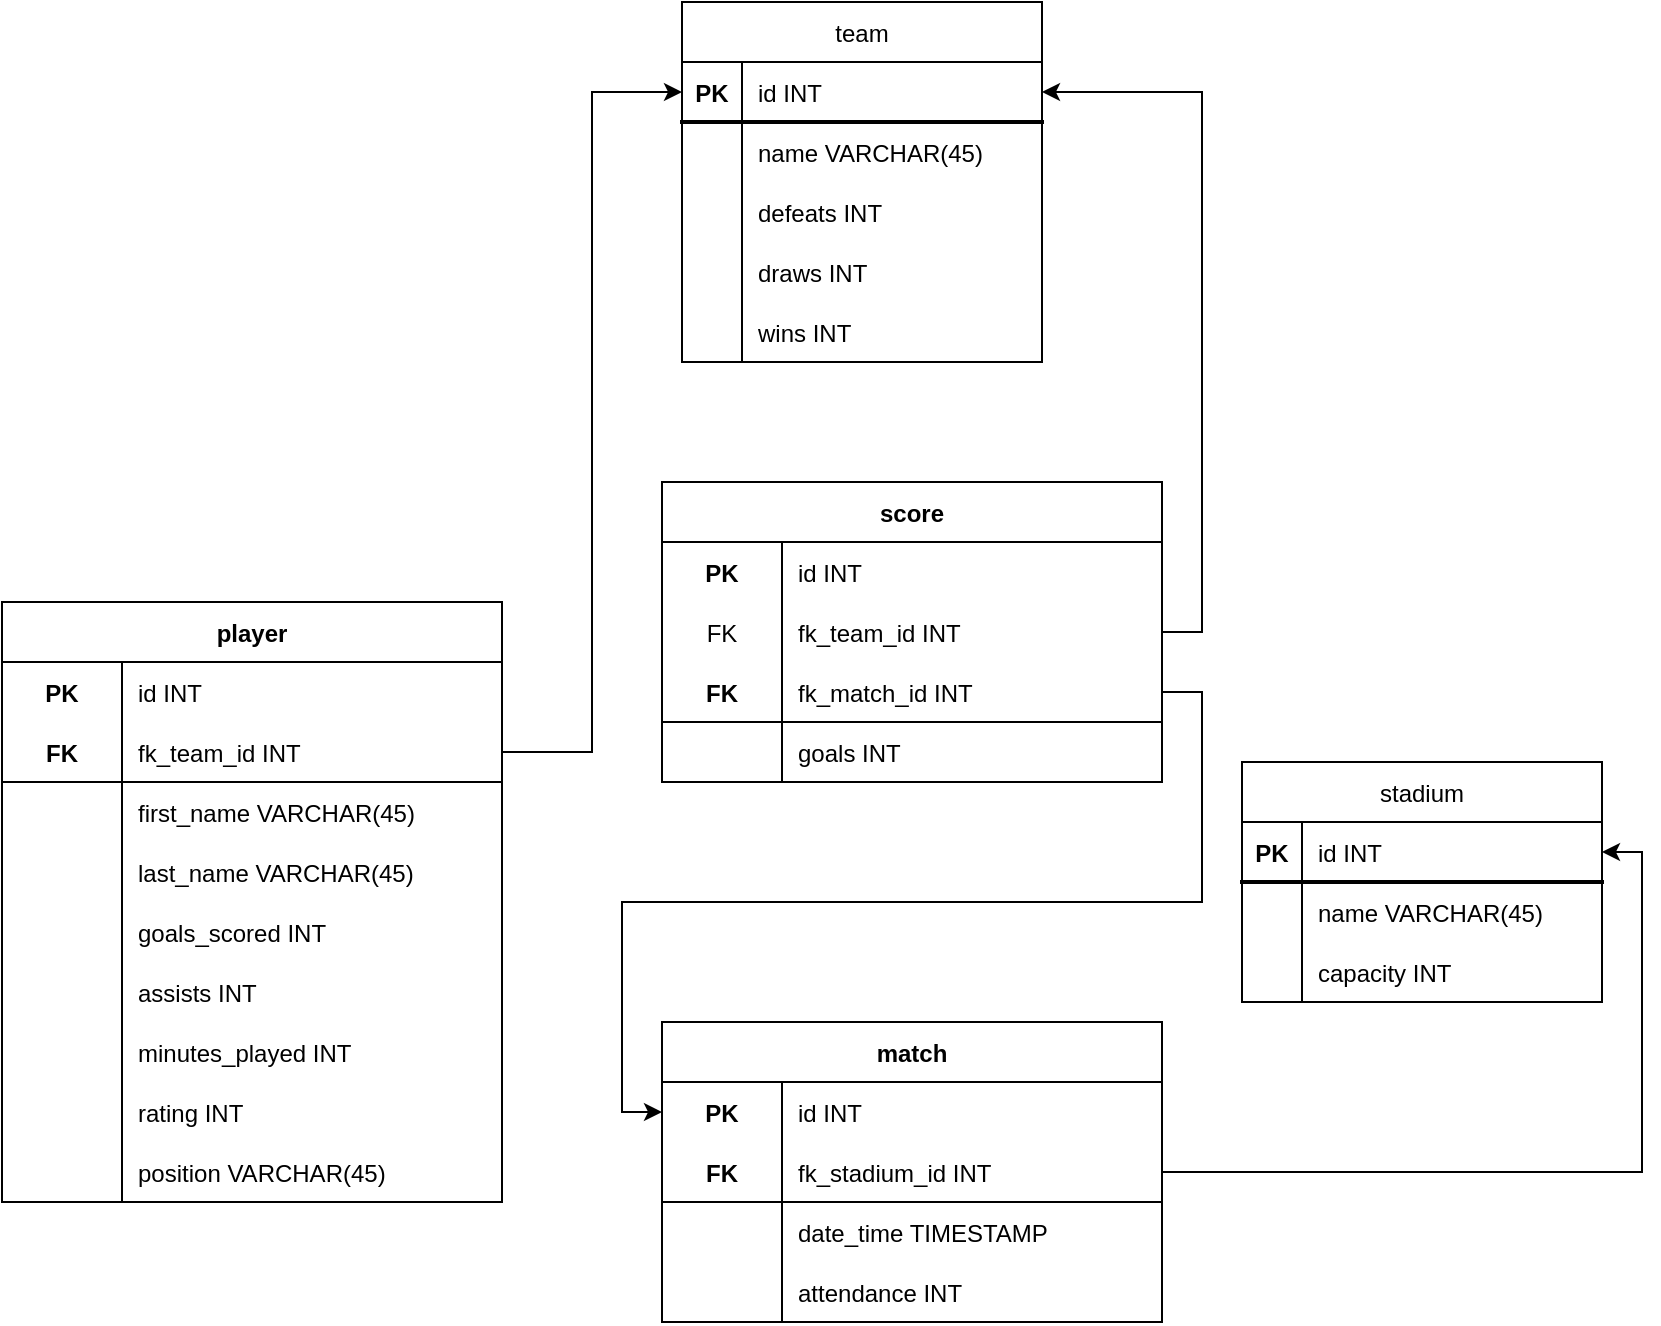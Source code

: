 <mxfile version="20.6.0" type="github">
  <diagram id="R2lEEEUBdFMjLlhIrx00" name="Page-1">
    <mxGraphModel dx="1422" dy="1856" grid="1" gridSize="10" guides="1" tooltips="1" connect="1" arrows="1" fold="1" page="1" pageScale="1" pageWidth="850" pageHeight="1100" math="0" shadow="0" extFonts="Permanent Marker^https://fonts.googleapis.com/css?family=Permanent+Marker">
      <root>
        <mxCell id="0" />
        <mxCell id="1" parent="0" />
        <mxCell id="I-8Jb-c6i_d0x6bj5Tj_-14" value="player" style="shape=table;startSize=30;container=1;collapsible=1;childLayout=tableLayout;fixedRows=1;rowLines=0;fontStyle=1;align=center;resizeLast=1;" vertex="1" parent="1">
          <mxGeometry x="20" y="150" width="250" height="300" as="geometry" />
        </mxCell>
        <mxCell id="I-8Jb-c6i_d0x6bj5Tj_-15" value="" style="shape=tableRow;horizontal=0;startSize=0;swimlaneHead=0;swimlaneBody=0;fillColor=none;collapsible=0;dropTarget=0;points=[[0,0.5],[1,0.5]];portConstraint=eastwest;top=0;left=0;right=0;bottom=0;" vertex="1" parent="I-8Jb-c6i_d0x6bj5Tj_-14">
          <mxGeometry y="30" width="250" height="30" as="geometry" />
        </mxCell>
        <mxCell id="I-8Jb-c6i_d0x6bj5Tj_-16" value="PK" style="shape=partialRectangle;connectable=0;fillColor=none;top=0;left=0;bottom=0;right=0;fontStyle=1;overflow=hidden;" vertex="1" parent="I-8Jb-c6i_d0x6bj5Tj_-15">
          <mxGeometry width="60" height="30" as="geometry">
            <mxRectangle width="60" height="30" as="alternateBounds" />
          </mxGeometry>
        </mxCell>
        <mxCell id="I-8Jb-c6i_d0x6bj5Tj_-17" value="id INT" style="shape=partialRectangle;connectable=0;fillColor=none;top=0;left=0;bottom=0;right=0;align=left;spacingLeft=6;fontStyle=0;overflow=hidden;" vertex="1" parent="I-8Jb-c6i_d0x6bj5Tj_-15">
          <mxGeometry x="60" width="190" height="30" as="geometry">
            <mxRectangle width="190" height="30" as="alternateBounds" />
          </mxGeometry>
        </mxCell>
        <mxCell id="I-8Jb-c6i_d0x6bj5Tj_-18" value="" style="shape=tableRow;horizontal=0;startSize=0;swimlaneHead=0;swimlaneBody=0;fillColor=none;collapsible=0;dropTarget=0;points=[[0,0.5],[1,0.5]];portConstraint=eastwest;top=0;left=0;right=0;bottom=1;" vertex="1" parent="I-8Jb-c6i_d0x6bj5Tj_-14">
          <mxGeometry y="60" width="250" height="30" as="geometry" />
        </mxCell>
        <mxCell id="I-8Jb-c6i_d0x6bj5Tj_-19" value="FK" style="shape=partialRectangle;connectable=0;fillColor=none;top=0;left=0;bottom=0;right=0;fontStyle=1;overflow=hidden;" vertex="1" parent="I-8Jb-c6i_d0x6bj5Tj_-18">
          <mxGeometry width="60" height="30" as="geometry">
            <mxRectangle width="60" height="30" as="alternateBounds" />
          </mxGeometry>
        </mxCell>
        <mxCell id="I-8Jb-c6i_d0x6bj5Tj_-20" value="fk_team_id INT" style="shape=partialRectangle;connectable=0;fillColor=none;top=0;left=0;bottom=0;right=0;align=left;spacingLeft=6;fontStyle=0;overflow=hidden;" vertex="1" parent="I-8Jb-c6i_d0x6bj5Tj_-18">
          <mxGeometry x="60" width="190" height="30" as="geometry">
            <mxRectangle width="190" height="30" as="alternateBounds" />
          </mxGeometry>
        </mxCell>
        <mxCell id="I-8Jb-c6i_d0x6bj5Tj_-21" value="" style="shape=tableRow;horizontal=0;startSize=0;swimlaneHead=0;swimlaneBody=0;fillColor=none;collapsible=0;dropTarget=0;points=[[0,0.5],[1,0.5]];portConstraint=eastwest;top=0;left=0;right=0;bottom=0;" vertex="1" parent="I-8Jb-c6i_d0x6bj5Tj_-14">
          <mxGeometry y="90" width="250" height="30" as="geometry" />
        </mxCell>
        <mxCell id="I-8Jb-c6i_d0x6bj5Tj_-22" value="" style="shape=partialRectangle;connectable=0;fillColor=none;top=0;left=0;bottom=0;right=0;editable=1;overflow=hidden;" vertex="1" parent="I-8Jb-c6i_d0x6bj5Tj_-21">
          <mxGeometry width="60" height="30" as="geometry">
            <mxRectangle width="60" height="30" as="alternateBounds" />
          </mxGeometry>
        </mxCell>
        <mxCell id="I-8Jb-c6i_d0x6bj5Tj_-23" value="first_name VARCHAR(45)" style="shape=partialRectangle;connectable=0;fillColor=none;top=0;left=0;bottom=0;right=0;align=left;spacingLeft=6;overflow=hidden;" vertex="1" parent="I-8Jb-c6i_d0x6bj5Tj_-21">
          <mxGeometry x="60" width="190" height="30" as="geometry">
            <mxRectangle width="190" height="30" as="alternateBounds" />
          </mxGeometry>
        </mxCell>
        <mxCell id="I-8Jb-c6i_d0x6bj5Tj_-73" value="" style="shape=tableRow;horizontal=0;startSize=0;swimlaneHead=0;swimlaneBody=0;fillColor=none;collapsible=0;dropTarget=0;points=[[0,0.5],[1,0.5]];portConstraint=eastwest;top=0;left=0;right=0;bottom=0;rounded=0;shadow=0;glass=0;sketch=0;strokeWidth=2;" vertex="1" parent="I-8Jb-c6i_d0x6bj5Tj_-14">
          <mxGeometry y="120" width="250" height="30" as="geometry" />
        </mxCell>
        <mxCell id="I-8Jb-c6i_d0x6bj5Tj_-74" value="" style="shape=partialRectangle;connectable=0;fillColor=none;top=0;left=0;bottom=0;right=0;editable=1;overflow=hidden;rounded=0;shadow=0;glass=0;sketch=0;strokeWidth=2;" vertex="1" parent="I-8Jb-c6i_d0x6bj5Tj_-73">
          <mxGeometry width="60" height="30" as="geometry">
            <mxRectangle width="60" height="30" as="alternateBounds" />
          </mxGeometry>
        </mxCell>
        <mxCell id="I-8Jb-c6i_d0x6bj5Tj_-75" value="last_name VARCHAR(45)" style="shape=partialRectangle;connectable=0;fillColor=none;top=0;left=0;bottom=0;right=0;align=left;spacingLeft=6;overflow=hidden;rounded=0;shadow=0;glass=0;sketch=0;strokeWidth=2;" vertex="1" parent="I-8Jb-c6i_d0x6bj5Tj_-73">
          <mxGeometry x="60" width="190" height="30" as="geometry">
            <mxRectangle width="190" height="30" as="alternateBounds" />
          </mxGeometry>
        </mxCell>
        <mxCell id="I-8Jb-c6i_d0x6bj5Tj_-116" value="" style="shape=tableRow;horizontal=0;startSize=0;swimlaneHead=0;swimlaneBody=0;fillColor=none;collapsible=0;dropTarget=0;points=[[0,0.5],[1,0.5]];portConstraint=eastwest;top=0;left=0;right=0;bottom=0;rounded=0;shadow=0;glass=0;sketch=0;strokeColor=default;strokeWidth=1;" vertex="1" parent="I-8Jb-c6i_d0x6bj5Tj_-14">
          <mxGeometry y="150" width="250" height="30" as="geometry" />
        </mxCell>
        <mxCell id="I-8Jb-c6i_d0x6bj5Tj_-117" value="" style="shape=partialRectangle;connectable=0;fillColor=none;top=0;left=0;bottom=0;right=0;editable=1;overflow=hidden;rounded=0;shadow=0;glass=0;sketch=0;strokeColor=default;strokeWidth=1;" vertex="1" parent="I-8Jb-c6i_d0x6bj5Tj_-116">
          <mxGeometry width="60" height="30" as="geometry">
            <mxRectangle width="60" height="30" as="alternateBounds" />
          </mxGeometry>
        </mxCell>
        <mxCell id="I-8Jb-c6i_d0x6bj5Tj_-118" value="goals_scored INT" style="shape=partialRectangle;connectable=0;fillColor=none;top=0;left=0;bottom=0;right=0;align=left;spacingLeft=6;overflow=hidden;rounded=0;shadow=0;glass=0;sketch=0;strokeColor=default;strokeWidth=1;" vertex="1" parent="I-8Jb-c6i_d0x6bj5Tj_-116">
          <mxGeometry x="60" width="190" height="30" as="geometry">
            <mxRectangle width="190" height="30" as="alternateBounds" />
          </mxGeometry>
        </mxCell>
        <mxCell id="I-8Jb-c6i_d0x6bj5Tj_-123" value="" style="shape=tableRow;horizontal=0;startSize=0;swimlaneHead=0;swimlaneBody=0;fillColor=none;collapsible=0;dropTarget=0;points=[[0,0.5],[1,0.5]];portConstraint=eastwest;top=0;left=0;right=0;bottom=0;rounded=0;shadow=0;glass=0;sketch=0;strokeColor=default;strokeWidth=1;" vertex="1" parent="I-8Jb-c6i_d0x6bj5Tj_-14">
          <mxGeometry y="180" width="250" height="30" as="geometry" />
        </mxCell>
        <mxCell id="I-8Jb-c6i_d0x6bj5Tj_-124" value="" style="shape=partialRectangle;connectable=0;fillColor=none;top=0;left=0;bottom=0;right=0;editable=1;overflow=hidden;rounded=0;shadow=0;glass=0;sketch=0;strokeColor=default;strokeWidth=1;" vertex="1" parent="I-8Jb-c6i_d0x6bj5Tj_-123">
          <mxGeometry width="60" height="30" as="geometry">
            <mxRectangle width="60" height="30" as="alternateBounds" />
          </mxGeometry>
        </mxCell>
        <mxCell id="I-8Jb-c6i_d0x6bj5Tj_-125" value="assists INT" style="shape=partialRectangle;connectable=0;fillColor=none;top=0;left=0;bottom=0;right=0;align=left;spacingLeft=6;overflow=hidden;rounded=0;shadow=0;glass=0;sketch=0;strokeColor=default;strokeWidth=1;" vertex="1" parent="I-8Jb-c6i_d0x6bj5Tj_-123">
          <mxGeometry x="60" width="190" height="30" as="geometry">
            <mxRectangle width="190" height="30" as="alternateBounds" />
          </mxGeometry>
        </mxCell>
        <mxCell id="I-8Jb-c6i_d0x6bj5Tj_-126" value="" style="shape=tableRow;horizontal=0;startSize=0;swimlaneHead=0;swimlaneBody=0;fillColor=none;collapsible=0;dropTarget=0;points=[[0,0.5],[1,0.5]];portConstraint=eastwest;top=0;left=0;right=0;bottom=0;rounded=0;shadow=0;glass=0;sketch=0;strokeColor=default;strokeWidth=1;" vertex="1" parent="I-8Jb-c6i_d0x6bj5Tj_-14">
          <mxGeometry y="210" width="250" height="30" as="geometry" />
        </mxCell>
        <mxCell id="I-8Jb-c6i_d0x6bj5Tj_-127" value="" style="shape=partialRectangle;connectable=0;fillColor=none;top=0;left=0;bottom=0;right=0;editable=1;overflow=hidden;rounded=0;shadow=0;glass=0;sketch=0;strokeColor=default;strokeWidth=1;" vertex="1" parent="I-8Jb-c6i_d0x6bj5Tj_-126">
          <mxGeometry width="60" height="30" as="geometry">
            <mxRectangle width="60" height="30" as="alternateBounds" />
          </mxGeometry>
        </mxCell>
        <mxCell id="I-8Jb-c6i_d0x6bj5Tj_-128" value="minutes_played INT" style="shape=partialRectangle;connectable=0;fillColor=none;top=0;left=0;bottom=0;right=0;align=left;spacingLeft=6;overflow=hidden;rounded=0;shadow=0;glass=0;sketch=0;strokeColor=default;strokeWidth=1;" vertex="1" parent="I-8Jb-c6i_d0x6bj5Tj_-126">
          <mxGeometry x="60" width="190" height="30" as="geometry">
            <mxRectangle width="190" height="30" as="alternateBounds" />
          </mxGeometry>
        </mxCell>
        <mxCell id="I-8Jb-c6i_d0x6bj5Tj_-129" value="" style="shape=tableRow;horizontal=0;startSize=0;swimlaneHead=0;swimlaneBody=0;fillColor=none;collapsible=0;dropTarget=0;points=[[0,0.5],[1,0.5]];portConstraint=eastwest;top=0;left=0;right=0;bottom=0;rounded=0;shadow=0;glass=0;sketch=0;strokeColor=default;strokeWidth=1;" vertex="1" parent="I-8Jb-c6i_d0x6bj5Tj_-14">
          <mxGeometry y="240" width="250" height="30" as="geometry" />
        </mxCell>
        <mxCell id="I-8Jb-c6i_d0x6bj5Tj_-130" value="" style="shape=partialRectangle;connectable=0;fillColor=none;top=0;left=0;bottom=0;right=0;editable=1;overflow=hidden;rounded=0;shadow=0;glass=0;sketch=0;strokeColor=default;strokeWidth=1;" vertex="1" parent="I-8Jb-c6i_d0x6bj5Tj_-129">
          <mxGeometry width="60" height="30" as="geometry">
            <mxRectangle width="60" height="30" as="alternateBounds" />
          </mxGeometry>
        </mxCell>
        <mxCell id="I-8Jb-c6i_d0x6bj5Tj_-131" value="rating INT" style="shape=partialRectangle;connectable=0;fillColor=none;top=0;left=0;bottom=0;right=0;align=left;spacingLeft=6;overflow=hidden;rounded=0;shadow=0;glass=0;sketch=0;strokeColor=default;strokeWidth=1;" vertex="1" parent="I-8Jb-c6i_d0x6bj5Tj_-129">
          <mxGeometry x="60" width="190" height="30" as="geometry">
            <mxRectangle width="190" height="30" as="alternateBounds" />
          </mxGeometry>
        </mxCell>
        <mxCell id="I-8Jb-c6i_d0x6bj5Tj_-76" value="" style="shape=tableRow;horizontal=0;startSize=0;swimlaneHead=0;swimlaneBody=0;fillColor=none;collapsible=0;dropTarget=0;points=[[0,0.5],[1,0.5]];portConstraint=eastwest;top=0;left=0;right=0;bottom=0;rounded=0;shadow=0;glass=0;sketch=0;strokeWidth=2;" vertex="1" parent="I-8Jb-c6i_d0x6bj5Tj_-14">
          <mxGeometry y="270" width="250" height="30" as="geometry" />
        </mxCell>
        <mxCell id="I-8Jb-c6i_d0x6bj5Tj_-77" value="" style="shape=partialRectangle;connectable=0;fillColor=none;top=0;left=0;bottom=0;right=0;editable=1;overflow=hidden;rounded=0;shadow=0;glass=0;sketch=0;strokeWidth=2;" vertex="1" parent="I-8Jb-c6i_d0x6bj5Tj_-76">
          <mxGeometry width="60" height="30" as="geometry">
            <mxRectangle width="60" height="30" as="alternateBounds" />
          </mxGeometry>
        </mxCell>
        <mxCell id="I-8Jb-c6i_d0x6bj5Tj_-78" value="position VARCHAR(45)" style="shape=partialRectangle;connectable=0;fillColor=none;top=0;left=0;bottom=0;right=0;align=left;spacingLeft=6;overflow=hidden;rounded=0;shadow=0;glass=0;sketch=0;strokeWidth=2;" vertex="1" parent="I-8Jb-c6i_d0x6bj5Tj_-76">
          <mxGeometry x="60" width="190" height="30" as="geometry">
            <mxRectangle width="190" height="30" as="alternateBounds" />
          </mxGeometry>
        </mxCell>
        <mxCell id="I-8Jb-c6i_d0x6bj5Tj_-103" value="stadium" style="shape=table;startSize=30;container=1;collapsible=1;childLayout=tableLayout;fixedRows=1;rowLines=0;fontStyle=0;align=center;resizeLast=1;rounded=0;shadow=0;glass=0;sketch=0;strokeWidth=1;swimlaneLine=1;strokeColor=default;" vertex="1" parent="1">
          <mxGeometry x="640" y="230" width="180" height="120" as="geometry" />
        </mxCell>
        <mxCell id="I-8Jb-c6i_d0x6bj5Tj_-104" value="" style="shape=tableRow;horizontal=0;startSize=0;swimlaneHead=0;swimlaneBody=0;fillColor=none;collapsible=0;dropTarget=0;points=[[0,0.5],[1,0.5]];portConstraint=eastwest;top=0;left=0;right=0;bottom=1;rounded=0;shadow=0;glass=0;sketch=0;strokeWidth=2;" vertex="1" parent="I-8Jb-c6i_d0x6bj5Tj_-103">
          <mxGeometry y="30" width="180" height="30" as="geometry" />
        </mxCell>
        <mxCell id="I-8Jb-c6i_d0x6bj5Tj_-105" value="PK" style="shape=partialRectangle;connectable=0;fillColor=none;top=0;left=0;bottom=0;right=0;fontStyle=1;overflow=hidden;rounded=0;shadow=0;glass=0;sketch=0;strokeWidth=2;" vertex="1" parent="I-8Jb-c6i_d0x6bj5Tj_-104">
          <mxGeometry width="30" height="30" as="geometry">
            <mxRectangle width="30" height="30" as="alternateBounds" />
          </mxGeometry>
        </mxCell>
        <mxCell id="I-8Jb-c6i_d0x6bj5Tj_-106" value="id INT" style="shape=partialRectangle;connectable=0;fillColor=none;top=0;left=0;bottom=0;right=0;align=left;spacingLeft=6;fontStyle=0;overflow=hidden;rounded=0;shadow=0;glass=0;sketch=0;strokeWidth=2;" vertex="1" parent="I-8Jb-c6i_d0x6bj5Tj_-104">
          <mxGeometry x="30" width="150" height="30" as="geometry">
            <mxRectangle width="150" height="30" as="alternateBounds" />
          </mxGeometry>
        </mxCell>
        <mxCell id="I-8Jb-c6i_d0x6bj5Tj_-107" value="" style="shape=tableRow;horizontal=0;startSize=0;swimlaneHead=0;swimlaneBody=0;fillColor=none;collapsible=0;dropTarget=0;points=[[0,0.5],[1,0.5]];portConstraint=eastwest;top=0;left=0;right=0;bottom=0;rounded=0;shadow=0;glass=0;sketch=0;strokeWidth=2;" vertex="1" parent="I-8Jb-c6i_d0x6bj5Tj_-103">
          <mxGeometry y="60" width="180" height="30" as="geometry" />
        </mxCell>
        <mxCell id="I-8Jb-c6i_d0x6bj5Tj_-108" value="" style="shape=partialRectangle;connectable=0;fillColor=none;top=0;left=0;bottom=0;right=0;editable=1;overflow=hidden;rounded=0;shadow=0;glass=0;sketch=0;strokeWidth=2;" vertex="1" parent="I-8Jb-c6i_d0x6bj5Tj_-107">
          <mxGeometry width="30" height="30" as="geometry">
            <mxRectangle width="30" height="30" as="alternateBounds" />
          </mxGeometry>
        </mxCell>
        <mxCell id="I-8Jb-c6i_d0x6bj5Tj_-109" value="name VARCHAR(45)" style="shape=partialRectangle;connectable=0;fillColor=none;top=0;left=0;bottom=0;right=0;align=left;spacingLeft=6;overflow=hidden;rounded=0;shadow=0;glass=0;sketch=0;strokeWidth=2;" vertex="1" parent="I-8Jb-c6i_d0x6bj5Tj_-107">
          <mxGeometry x="30" width="150" height="30" as="geometry">
            <mxRectangle width="150" height="30" as="alternateBounds" />
          </mxGeometry>
        </mxCell>
        <mxCell id="I-8Jb-c6i_d0x6bj5Tj_-110" value="" style="shape=tableRow;horizontal=0;startSize=0;swimlaneHead=0;swimlaneBody=0;fillColor=none;collapsible=0;dropTarget=0;points=[[0,0.5],[1,0.5]];portConstraint=eastwest;top=0;left=0;right=0;bottom=0;rounded=0;shadow=0;glass=0;sketch=0;strokeWidth=2;" vertex="1" parent="I-8Jb-c6i_d0x6bj5Tj_-103">
          <mxGeometry y="90" width="180" height="30" as="geometry" />
        </mxCell>
        <mxCell id="I-8Jb-c6i_d0x6bj5Tj_-111" value="" style="shape=partialRectangle;connectable=0;fillColor=none;top=0;left=0;bottom=0;right=0;editable=1;overflow=hidden;rounded=0;shadow=0;glass=0;sketch=0;strokeWidth=2;" vertex="1" parent="I-8Jb-c6i_d0x6bj5Tj_-110">
          <mxGeometry width="30" height="30" as="geometry">
            <mxRectangle width="30" height="30" as="alternateBounds" />
          </mxGeometry>
        </mxCell>
        <mxCell id="I-8Jb-c6i_d0x6bj5Tj_-112" value="capacity INT" style="shape=partialRectangle;connectable=0;fillColor=none;top=0;left=0;bottom=0;right=0;align=left;spacingLeft=6;overflow=hidden;rounded=0;shadow=0;glass=0;sketch=0;strokeWidth=2;" vertex="1" parent="I-8Jb-c6i_d0x6bj5Tj_-110">
          <mxGeometry x="30" width="150" height="30" as="geometry">
            <mxRectangle width="150" height="30" as="alternateBounds" />
          </mxGeometry>
        </mxCell>
        <mxCell id="I-8Jb-c6i_d0x6bj5Tj_-132" value="match" style="shape=table;startSize=30;container=1;collapsible=1;childLayout=tableLayout;fixedRows=1;rowLines=0;fontStyle=1;align=center;resizeLast=1;" vertex="1" parent="1">
          <mxGeometry x="350" y="360" width="250" height="150" as="geometry" />
        </mxCell>
        <mxCell id="I-8Jb-c6i_d0x6bj5Tj_-133" value="" style="shape=tableRow;horizontal=0;startSize=0;swimlaneHead=0;swimlaneBody=0;fillColor=none;collapsible=0;dropTarget=0;points=[[0,0.5],[1,0.5]];portConstraint=eastwest;top=0;left=0;right=0;bottom=0;" vertex="1" parent="I-8Jb-c6i_d0x6bj5Tj_-132">
          <mxGeometry y="30" width="250" height="30" as="geometry" />
        </mxCell>
        <mxCell id="I-8Jb-c6i_d0x6bj5Tj_-134" value="PK" style="shape=partialRectangle;connectable=0;fillColor=none;top=0;left=0;bottom=0;right=0;fontStyle=1;overflow=hidden;" vertex="1" parent="I-8Jb-c6i_d0x6bj5Tj_-133">
          <mxGeometry width="60" height="30" as="geometry">
            <mxRectangle width="60" height="30" as="alternateBounds" />
          </mxGeometry>
        </mxCell>
        <mxCell id="I-8Jb-c6i_d0x6bj5Tj_-135" value="id INT" style="shape=partialRectangle;connectable=0;fillColor=none;top=0;left=0;bottom=0;right=0;align=left;spacingLeft=6;fontStyle=0;overflow=hidden;" vertex="1" parent="I-8Jb-c6i_d0x6bj5Tj_-133">
          <mxGeometry x="60" width="190" height="30" as="geometry">
            <mxRectangle width="190" height="30" as="alternateBounds" />
          </mxGeometry>
        </mxCell>
        <mxCell id="I-8Jb-c6i_d0x6bj5Tj_-136" value="" style="shape=tableRow;horizontal=0;startSize=0;swimlaneHead=0;swimlaneBody=0;fillColor=none;collapsible=0;dropTarget=0;points=[[0,0.5],[1,0.5]];portConstraint=eastwest;top=0;left=0;right=0;bottom=1;" vertex="1" parent="I-8Jb-c6i_d0x6bj5Tj_-132">
          <mxGeometry y="60" width="250" height="30" as="geometry" />
        </mxCell>
        <mxCell id="I-8Jb-c6i_d0x6bj5Tj_-137" value="FK" style="shape=partialRectangle;connectable=0;fillColor=none;top=0;left=0;bottom=0;right=0;fontStyle=1;overflow=hidden;" vertex="1" parent="I-8Jb-c6i_d0x6bj5Tj_-136">
          <mxGeometry width="60" height="30" as="geometry">
            <mxRectangle width="60" height="30" as="alternateBounds" />
          </mxGeometry>
        </mxCell>
        <mxCell id="I-8Jb-c6i_d0x6bj5Tj_-138" value="fk_stadium_id INT" style="shape=partialRectangle;connectable=0;fillColor=none;top=0;left=0;bottom=0;right=0;align=left;spacingLeft=6;fontStyle=0;overflow=hidden;" vertex="1" parent="I-8Jb-c6i_d0x6bj5Tj_-136">
          <mxGeometry x="60" width="190" height="30" as="geometry">
            <mxRectangle width="190" height="30" as="alternateBounds" />
          </mxGeometry>
        </mxCell>
        <mxCell id="I-8Jb-c6i_d0x6bj5Tj_-139" value="" style="shape=tableRow;horizontal=0;startSize=0;swimlaneHead=0;swimlaneBody=0;fillColor=none;collapsible=0;dropTarget=0;points=[[0,0.5],[1,0.5]];portConstraint=eastwest;top=0;left=0;right=0;bottom=0;" vertex="1" parent="I-8Jb-c6i_d0x6bj5Tj_-132">
          <mxGeometry y="90" width="250" height="30" as="geometry" />
        </mxCell>
        <mxCell id="I-8Jb-c6i_d0x6bj5Tj_-140" value="" style="shape=partialRectangle;connectable=0;fillColor=none;top=0;left=0;bottom=0;right=0;editable=1;overflow=hidden;" vertex="1" parent="I-8Jb-c6i_d0x6bj5Tj_-139">
          <mxGeometry width="60" height="30" as="geometry">
            <mxRectangle width="60" height="30" as="alternateBounds" />
          </mxGeometry>
        </mxCell>
        <mxCell id="I-8Jb-c6i_d0x6bj5Tj_-141" value="date_time TIMESTAMP" style="shape=partialRectangle;connectable=0;fillColor=none;top=0;left=0;bottom=0;right=0;align=left;spacingLeft=6;overflow=hidden;" vertex="1" parent="I-8Jb-c6i_d0x6bj5Tj_-139">
          <mxGeometry x="60" width="190" height="30" as="geometry">
            <mxRectangle width="190" height="30" as="alternateBounds" />
          </mxGeometry>
        </mxCell>
        <mxCell id="I-8Jb-c6i_d0x6bj5Tj_-142" value="" style="shape=tableRow;horizontal=0;startSize=0;swimlaneHead=0;swimlaneBody=0;fillColor=none;collapsible=0;dropTarget=0;points=[[0,0.5],[1,0.5]];portConstraint=eastwest;top=0;left=0;right=0;bottom=0;rounded=0;shadow=0;glass=0;sketch=0;strokeWidth=2;" vertex="1" parent="I-8Jb-c6i_d0x6bj5Tj_-132">
          <mxGeometry y="120" width="250" height="30" as="geometry" />
        </mxCell>
        <mxCell id="I-8Jb-c6i_d0x6bj5Tj_-143" value="" style="shape=partialRectangle;connectable=0;fillColor=none;top=0;left=0;bottom=0;right=0;editable=1;overflow=hidden;rounded=0;shadow=0;glass=0;sketch=0;strokeWidth=2;" vertex="1" parent="I-8Jb-c6i_d0x6bj5Tj_-142">
          <mxGeometry width="60" height="30" as="geometry">
            <mxRectangle width="60" height="30" as="alternateBounds" />
          </mxGeometry>
        </mxCell>
        <mxCell id="I-8Jb-c6i_d0x6bj5Tj_-144" value="attendance INT" style="shape=partialRectangle;connectable=0;fillColor=none;top=0;left=0;bottom=0;right=0;align=left;spacingLeft=6;overflow=hidden;rounded=0;shadow=0;glass=0;sketch=0;strokeWidth=2;" vertex="1" parent="I-8Jb-c6i_d0x6bj5Tj_-142">
          <mxGeometry x="60" width="190" height="30" as="geometry">
            <mxRectangle width="190" height="30" as="alternateBounds" />
          </mxGeometry>
        </mxCell>
        <mxCell id="I-8Jb-c6i_d0x6bj5Tj_-179" value="team" style="shape=table;startSize=30;container=1;collapsible=1;childLayout=tableLayout;fixedRows=1;rowLines=0;fontStyle=0;align=center;resizeLast=1;rounded=0;shadow=0;glass=0;sketch=0;strokeWidth=1;swimlaneLine=1;strokeColor=default;" vertex="1" parent="1">
          <mxGeometry x="360" y="-150" width="180" height="180" as="geometry" />
        </mxCell>
        <mxCell id="I-8Jb-c6i_d0x6bj5Tj_-180" value="" style="shape=tableRow;horizontal=0;startSize=0;swimlaneHead=0;swimlaneBody=0;fillColor=none;collapsible=0;dropTarget=0;points=[[0,0.5],[1,0.5]];portConstraint=eastwest;top=0;left=0;right=0;bottom=1;rounded=0;shadow=0;glass=0;sketch=0;strokeWidth=2;" vertex="1" parent="I-8Jb-c6i_d0x6bj5Tj_-179">
          <mxGeometry y="30" width="180" height="30" as="geometry" />
        </mxCell>
        <mxCell id="I-8Jb-c6i_d0x6bj5Tj_-181" value="PK" style="shape=partialRectangle;connectable=0;fillColor=none;top=0;left=0;bottom=0;right=0;fontStyle=1;overflow=hidden;rounded=0;shadow=0;glass=0;sketch=0;strokeWidth=2;" vertex="1" parent="I-8Jb-c6i_d0x6bj5Tj_-180">
          <mxGeometry width="30" height="30" as="geometry">
            <mxRectangle width="30" height="30" as="alternateBounds" />
          </mxGeometry>
        </mxCell>
        <mxCell id="I-8Jb-c6i_d0x6bj5Tj_-182" value="id INT" style="shape=partialRectangle;connectable=0;fillColor=none;top=0;left=0;bottom=0;right=0;align=left;spacingLeft=6;fontStyle=0;overflow=hidden;rounded=0;shadow=0;glass=0;sketch=0;strokeWidth=2;" vertex="1" parent="I-8Jb-c6i_d0x6bj5Tj_-180">
          <mxGeometry x="30" width="150" height="30" as="geometry">
            <mxRectangle width="150" height="30" as="alternateBounds" />
          </mxGeometry>
        </mxCell>
        <mxCell id="I-8Jb-c6i_d0x6bj5Tj_-183" value="" style="shape=tableRow;horizontal=0;startSize=0;swimlaneHead=0;swimlaneBody=0;fillColor=none;collapsible=0;dropTarget=0;points=[[0,0.5],[1,0.5]];portConstraint=eastwest;top=0;left=0;right=0;bottom=0;rounded=0;shadow=0;glass=0;sketch=0;strokeWidth=2;" vertex="1" parent="I-8Jb-c6i_d0x6bj5Tj_-179">
          <mxGeometry y="60" width="180" height="30" as="geometry" />
        </mxCell>
        <mxCell id="I-8Jb-c6i_d0x6bj5Tj_-184" value="" style="shape=partialRectangle;connectable=0;fillColor=none;top=0;left=0;bottom=0;right=0;editable=1;overflow=hidden;rounded=0;shadow=0;glass=0;sketch=0;strokeWidth=2;" vertex="1" parent="I-8Jb-c6i_d0x6bj5Tj_-183">
          <mxGeometry width="30" height="30" as="geometry">
            <mxRectangle width="30" height="30" as="alternateBounds" />
          </mxGeometry>
        </mxCell>
        <mxCell id="I-8Jb-c6i_d0x6bj5Tj_-185" value="name VARCHAR(45)" style="shape=partialRectangle;connectable=0;fillColor=none;top=0;left=0;bottom=0;right=0;align=left;spacingLeft=6;overflow=hidden;rounded=0;shadow=0;glass=0;sketch=0;strokeWidth=2;" vertex="1" parent="I-8Jb-c6i_d0x6bj5Tj_-183">
          <mxGeometry x="30" width="150" height="30" as="geometry">
            <mxRectangle width="150" height="30" as="alternateBounds" />
          </mxGeometry>
        </mxCell>
        <mxCell id="I-8Jb-c6i_d0x6bj5Tj_-189" value="" style="shape=tableRow;horizontal=0;startSize=0;swimlaneHead=0;swimlaneBody=0;fillColor=none;collapsible=0;dropTarget=0;points=[[0,0.5],[1,0.5]];portConstraint=eastwest;top=0;left=0;right=0;bottom=0;rounded=0;shadow=0;glass=0;sketch=0;strokeColor=default;strokeWidth=1;" vertex="1" parent="I-8Jb-c6i_d0x6bj5Tj_-179">
          <mxGeometry y="90" width="180" height="30" as="geometry" />
        </mxCell>
        <mxCell id="I-8Jb-c6i_d0x6bj5Tj_-190" value="" style="shape=partialRectangle;connectable=0;fillColor=none;top=0;left=0;bottom=0;right=0;editable=1;overflow=hidden;rounded=0;shadow=0;glass=0;sketch=0;strokeColor=default;strokeWidth=1;" vertex="1" parent="I-8Jb-c6i_d0x6bj5Tj_-189">
          <mxGeometry width="30" height="30" as="geometry">
            <mxRectangle width="30" height="30" as="alternateBounds" />
          </mxGeometry>
        </mxCell>
        <mxCell id="I-8Jb-c6i_d0x6bj5Tj_-191" value="defeats INT" style="shape=partialRectangle;connectable=0;fillColor=none;top=0;left=0;bottom=0;right=0;align=left;spacingLeft=6;overflow=hidden;rounded=0;shadow=0;glass=0;sketch=0;strokeColor=default;strokeWidth=1;" vertex="1" parent="I-8Jb-c6i_d0x6bj5Tj_-189">
          <mxGeometry x="30" width="150" height="30" as="geometry">
            <mxRectangle width="150" height="30" as="alternateBounds" />
          </mxGeometry>
        </mxCell>
        <mxCell id="I-8Jb-c6i_d0x6bj5Tj_-192" value="" style="shape=tableRow;horizontal=0;startSize=0;swimlaneHead=0;swimlaneBody=0;fillColor=none;collapsible=0;dropTarget=0;points=[[0,0.5],[1,0.5]];portConstraint=eastwest;top=0;left=0;right=0;bottom=0;rounded=0;shadow=0;glass=0;sketch=0;strokeColor=default;strokeWidth=1;" vertex="1" parent="I-8Jb-c6i_d0x6bj5Tj_-179">
          <mxGeometry y="120" width="180" height="30" as="geometry" />
        </mxCell>
        <mxCell id="I-8Jb-c6i_d0x6bj5Tj_-193" value="" style="shape=partialRectangle;connectable=0;fillColor=none;top=0;left=0;bottom=0;right=0;editable=1;overflow=hidden;rounded=0;shadow=0;glass=0;sketch=0;strokeColor=default;strokeWidth=1;" vertex="1" parent="I-8Jb-c6i_d0x6bj5Tj_-192">
          <mxGeometry width="30" height="30" as="geometry">
            <mxRectangle width="30" height="30" as="alternateBounds" />
          </mxGeometry>
        </mxCell>
        <mxCell id="I-8Jb-c6i_d0x6bj5Tj_-194" value="draws INT" style="shape=partialRectangle;connectable=0;fillColor=none;top=0;left=0;bottom=0;right=0;align=left;spacingLeft=6;overflow=hidden;rounded=0;shadow=0;glass=0;sketch=0;strokeColor=default;strokeWidth=1;" vertex="1" parent="I-8Jb-c6i_d0x6bj5Tj_-192">
          <mxGeometry x="30" width="150" height="30" as="geometry">
            <mxRectangle width="150" height="30" as="alternateBounds" />
          </mxGeometry>
        </mxCell>
        <mxCell id="I-8Jb-c6i_d0x6bj5Tj_-186" value="" style="shape=tableRow;horizontal=0;startSize=0;swimlaneHead=0;swimlaneBody=0;fillColor=none;collapsible=0;dropTarget=0;points=[[0,0.5],[1,0.5]];portConstraint=eastwest;top=0;left=0;right=0;bottom=0;rounded=0;shadow=0;glass=0;sketch=0;strokeWidth=2;" vertex="1" parent="I-8Jb-c6i_d0x6bj5Tj_-179">
          <mxGeometry y="150" width="180" height="30" as="geometry" />
        </mxCell>
        <mxCell id="I-8Jb-c6i_d0x6bj5Tj_-187" value="" style="shape=partialRectangle;connectable=0;fillColor=none;top=0;left=0;bottom=0;right=0;editable=1;overflow=hidden;rounded=0;shadow=0;glass=0;sketch=0;strokeWidth=2;" vertex="1" parent="I-8Jb-c6i_d0x6bj5Tj_-186">
          <mxGeometry width="30" height="30" as="geometry">
            <mxRectangle width="30" height="30" as="alternateBounds" />
          </mxGeometry>
        </mxCell>
        <mxCell id="I-8Jb-c6i_d0x6bj5Tj_-188" value="wins INT" style="shape=partialRectangle;connectable=0;fillColor=none;top=0;left=0;bottom=0;right=0;align=left;spacingLeft=6;overflow=hidden;rounded=0;shadow=0;glass=0;sketch=0;strokeWidth=2;" vertex="1" parent="I-8Jb-c6i_d0x6bj5Tj_-186">
          <mxGeometry x="30" width="150" height="30" as="geometry">
            <mxRectangle width="150" height="30" as="alternateBounds" />
          </mxGeometry>
        </mxCell>
        <mxCell id="I-8Jb-c6i_d0x6bj5Tj_-195" value="score" style="shape=table;startSize=30;container=1;collapsible=1;childLayout=tableLayout;fixedRows=1;rowLines=0;fontStyle=1;align=center;resizeLast=1;" vertex="1" parent="1">
          <mxGeometry x="350" y="90" width="250" height="150" as="geometry" />
        </mxCell>
        <mxCell id="I-8Jb-c6i_d0x6bj5Tj_-196" value="" style="shape=tableRow;horizontal=0;startSize=0;swimlaneHead=0;swimlaneBody=0;fillColor=none;collapsible=0;dropTarget=0;points=[[0,0.5],[1,0.5]];portConstraint=eastwest;top=0;left=0;right=0;bottom=0;" vertex="1" parent="I-8Jb-c6i_d0x6bj5Tj_-195">
          <mxGeometry y="30" width="250" height="30" as="geometry" />
        </mxCell>
        <mxCell id="I-8Jb-c6i_d0x6bj5Tj_-197" value="PK" style="shape=partialRectangle;connectable=0;fillColor=none;top=0;left=0;bottom=0;right=0;fontStyle=1;overflow=hidden;" vertex="1" parent="I-8Jb-c6i_d0x6bj5Tj_-196">
          <mxGeometry width="60" height="30" as="geometry">
            <mxRectangle width="60" height="30" as="alternateBounds" />
          </mxGeometry>
        </mxCell>
        <mxCell id="I-8Jb-c6i_d0x6bj5Tj_-198" value="id INT" style="shape=partialRectangle;connectable=0;fillColor=none;top=0;left=0;bottom=0;right=0;align=left;spacingLeft=6;fontStyle=0;overflow=hidden;" vertex="1" parent="I-8Jb-c6i_d0x6bj5Tj_-196">
          <mxGeometry x="60" width="190" height="30" as="geometry">
            <mxRectangle width="190" height="30" as="alternateBounds" />
          </mxGeometry>
        </mxCell>
        <mxCell id="I-8Jb-c6i_d0x6bj5Tj_-208" value="" style="shape=tableRow;horizontal=0;startSize=0;swimlaneHead=0;swimlaneBody=0;fillColor=none;collapsible=0;dropTarget=0;points=[[0,0.5],[1,0.5]];portConstraint=eastwest;top=0;left=0;right=0;bottom=0;rounded=0;shadow=0;glass=0;sketch=0;strokeColor=default;strokeWidth=1;" vertex="1" parent="I-8Jb-c6i_d0x6bj5Tj_-195">
          <mxGeometry y="60" width="250" height="30" as="geometry" />
        </mxCell>
        <mxCell id="I-8Jb-c6i_d0x6bj5Tj_-209" value="FK" style="shape=partialRectangle;connectable=0;fillColor=none;top=0;left=0;bottom=0;right=0;editable=1;overflow=hidden;rounded=0;shadow=0;glass=0;sketch=0;strokeColor=default;strokeWidth=1;" vertex="1" parent="I-8Jb-c6i_d0x6bj5Tj_-208">
          <mxGeometry width="60" height="30" as="geometry">
            <mxRectangle width="60" height="30" as="alternateBounds" />
          </mxGeometry>
        </mxCell>
        <mxCell id="I-8Jb-c6i_d0x6bj5Tj_-210" value="fk_team_id INT" style="shape=partialRectangle;connectable=0;fillColor=none;top=0;left=0;bottom=0;right=0;align=left;spacingLeft=6;overflow=hidden;rounded=0;shadow=0;glass=0;sketch=0;strokeColor=default;strokeWidth=1;" vertex="1" parent="I-8Jb-c6i_d0x6bj5Tj_-208">
          <mxGeometry x="60" width="190" height="30" as="geometry">
            <mxRectangle width="190" height="30" as="alternateBounds" />
          </mxGeometry>
        </mxCell>
        <mxCell id="I-8Jb-c6i_d0x6bj5Tj_-199" value="" style="shape=tableRow;horizontal=0;startSize=0;swimlaneHead=0;swimlaneBody=0;fillColor=none;collapsible=0;dropTarget=0;points=[[0,0.5],[1,0.5]];portConstraint=eastwest;top=0;left=0;right=0;bottom=1;" vertex="1" parent="I-8Jb-c6i_d0x6bj5Tj_-195">
          <mxGeometry y="90" width="250" height="30" as="geometry" />
        </mxCell>
        <mxCell id="I-8Jb-c6i_d0x6bj5Tj_-200" value="FK" style="shape=partialRectangle;connectable=0;fillColor=none;top=0;left=0;bottom=0;right=0;fontStyle=1;overflow=hidden;" vertex="1" parent="I-8Jb-c6i_d0x6bj5Tj_-199">
          <mxGeometry width="60" height="30" as="geometry">
            <mxRectangle width="60" height="30" as="alternateBounds" />
          </mxGeometry>
        </mxCell>
        <mxCell id="I-8Jb-c6i_d0x6bj5Tj_-201" value="fk_match_id INT" style="shape=partialRectangle;connectable=0;fillColor=none;top=0;left=0;bottom=0;right=0;align=left;spacingLeft=6;fontStyle=0;overflow=hidden;" vertex="1" parent="I-8Jb-c6i_d0x6bj5Tj_-199">
          <mxGeometry x="60" width="190" height="30" as="geometry">
            <mxRectangle width="190" height="30" as="alternateBounds" />
          </mxGeometry>
        </mxCell>
        <mxCell id="I-8Jb-c6i_d0x6bj5Tj_-202" value="" style="shape=tableRow;horizontal=0;startSize=0;swimlaneHead=0;swimlaneBody=0;fillColor=none;collapsible=0;dropTarget=0;points=[[0,0.5],[1,0.5]];portConstraint=eastwest;top=0;left=0;right=0;bottom=0;" vertex="1" parent="I-8Jb-c6i_d0x6bj5Tj_-195">
          <mxGeometry y="120" width="250" height="30" as="geometry" />
        </mxCell>
        <mxCell id="I-8Jb-c6i_d0x6bj5Tj_-203" value="" style="shape=partialRectangle;connectable=0;fillColor=none;top=0;left=0;bottom=0;right=0;editable=1;overflow=hidden;" vertex="1" parent="I-8Jb-c6i_d0x6bj5Tj_-202">
          <mxGeometry width="60" height="30" as="geometry">
            <mxRectangle width="60" height="30" as="alternateBounds" />
          </mxGeometry>
        </mxCell>
        <mxCell id="I-8Jb-c6i_d0x6bj5Tj_-204" value="goals INT" style="shape=partialRectangle;connectable=0;fillColor=none;top=0;left=0;bottom=0;right=0;align=left;spacingLeft=6;overflow=hidden;" vertex="1" parent="I-8Jb-c6i_d0x6bj5Tj_-202">
          <mxGeometry x="60" width="190" height="30" as="geometry">
            <mxRectangle width="190" height="30" as="alternateBounds" />
          </mxGeometry>
        </mxCell>
        <mxCell id="I-8Jb-c6i_d0x6bj5Tj_-211" style="edgeStyle=orthogonalEdgeStyle;rounded=0;orthogonalLoop=1;jettySize=auto;html=1;exitX=1;exitY=0.5;exitDx=0;exitDy=0;entryX=0;entryY=0.5;entryDx=0;entryDy=0;" edge="1" parent="1" source="I-8Jb-c6i_d0x6bj5Tj_-18" target="I-8Jb-c6i_d0x6bj5Tj_-180">
          <mxGeometry relative="1" as="geometry" />
        </mxCell>
        <mxCell id="I-8Jb-c6i_d0x6bj5Tj_-212" style="edgeStyle=orthogonalEdgeStyle;rounded=0;orthogonalLoop=1;jettySize=auto;html=1;exitX=1;exitY=0.5;exitDx=0;exitDy=0;entryX=1;entryY=0.25;entryDx=0;entryDy=0;" edge="1" parent="1" source="I-8Jb-c6i_d0x6bj5Tj_-208" target="I-8Jb-c6i_d0x6bj5Tj_-179">
          <mxGeometry relative="1" as="geometry" />
        </mxCell>
        <mxCell id="I-8Jb-c6i_d0x6bj5Tj_-213" style="edgeStyle=orthogonalEdgeStyle;rounded=0;orthogonalLoop=1;jettySize=auto;html=1;exitX=1;exitY=0.5;exitDx=0;exitDy=0;entryX=0;entryY=0.5;entryDx=0;entryDy=0;" edge="1" parent="1" source="I-8Jb-c6i_d0x6bj5Tj_-199" target="I-8Jb-c6i_d0x6bj5Tj_-133">
          <mxGeometry relative="1" as="geometry" />
        </mxCell>
        <mxCell id="I-8Jb-c6i_d0x6bj5Tj_-214" style="edgeStyle=orthogonalEdgeStyle;rounded=0;orthogonalLoop=1;jettySize=auto;html=1;exitX=1;exitY=0.5;exitDx=0;exitDy=0;entryX=1;entryY=0.5;entryDx=0;entryDy=0;" edge="1" parent="1" source="I-8Jb-c6i_d0x6bj5Tj_-136" target="I-8Jb-c6i_d0x6bj5Tj_-104">
          <mxGeometry relative="1" as="geometry" />
        </mxCell>
      </root>
    </mxGraphModel>
  </diagram>
</mxfile>
